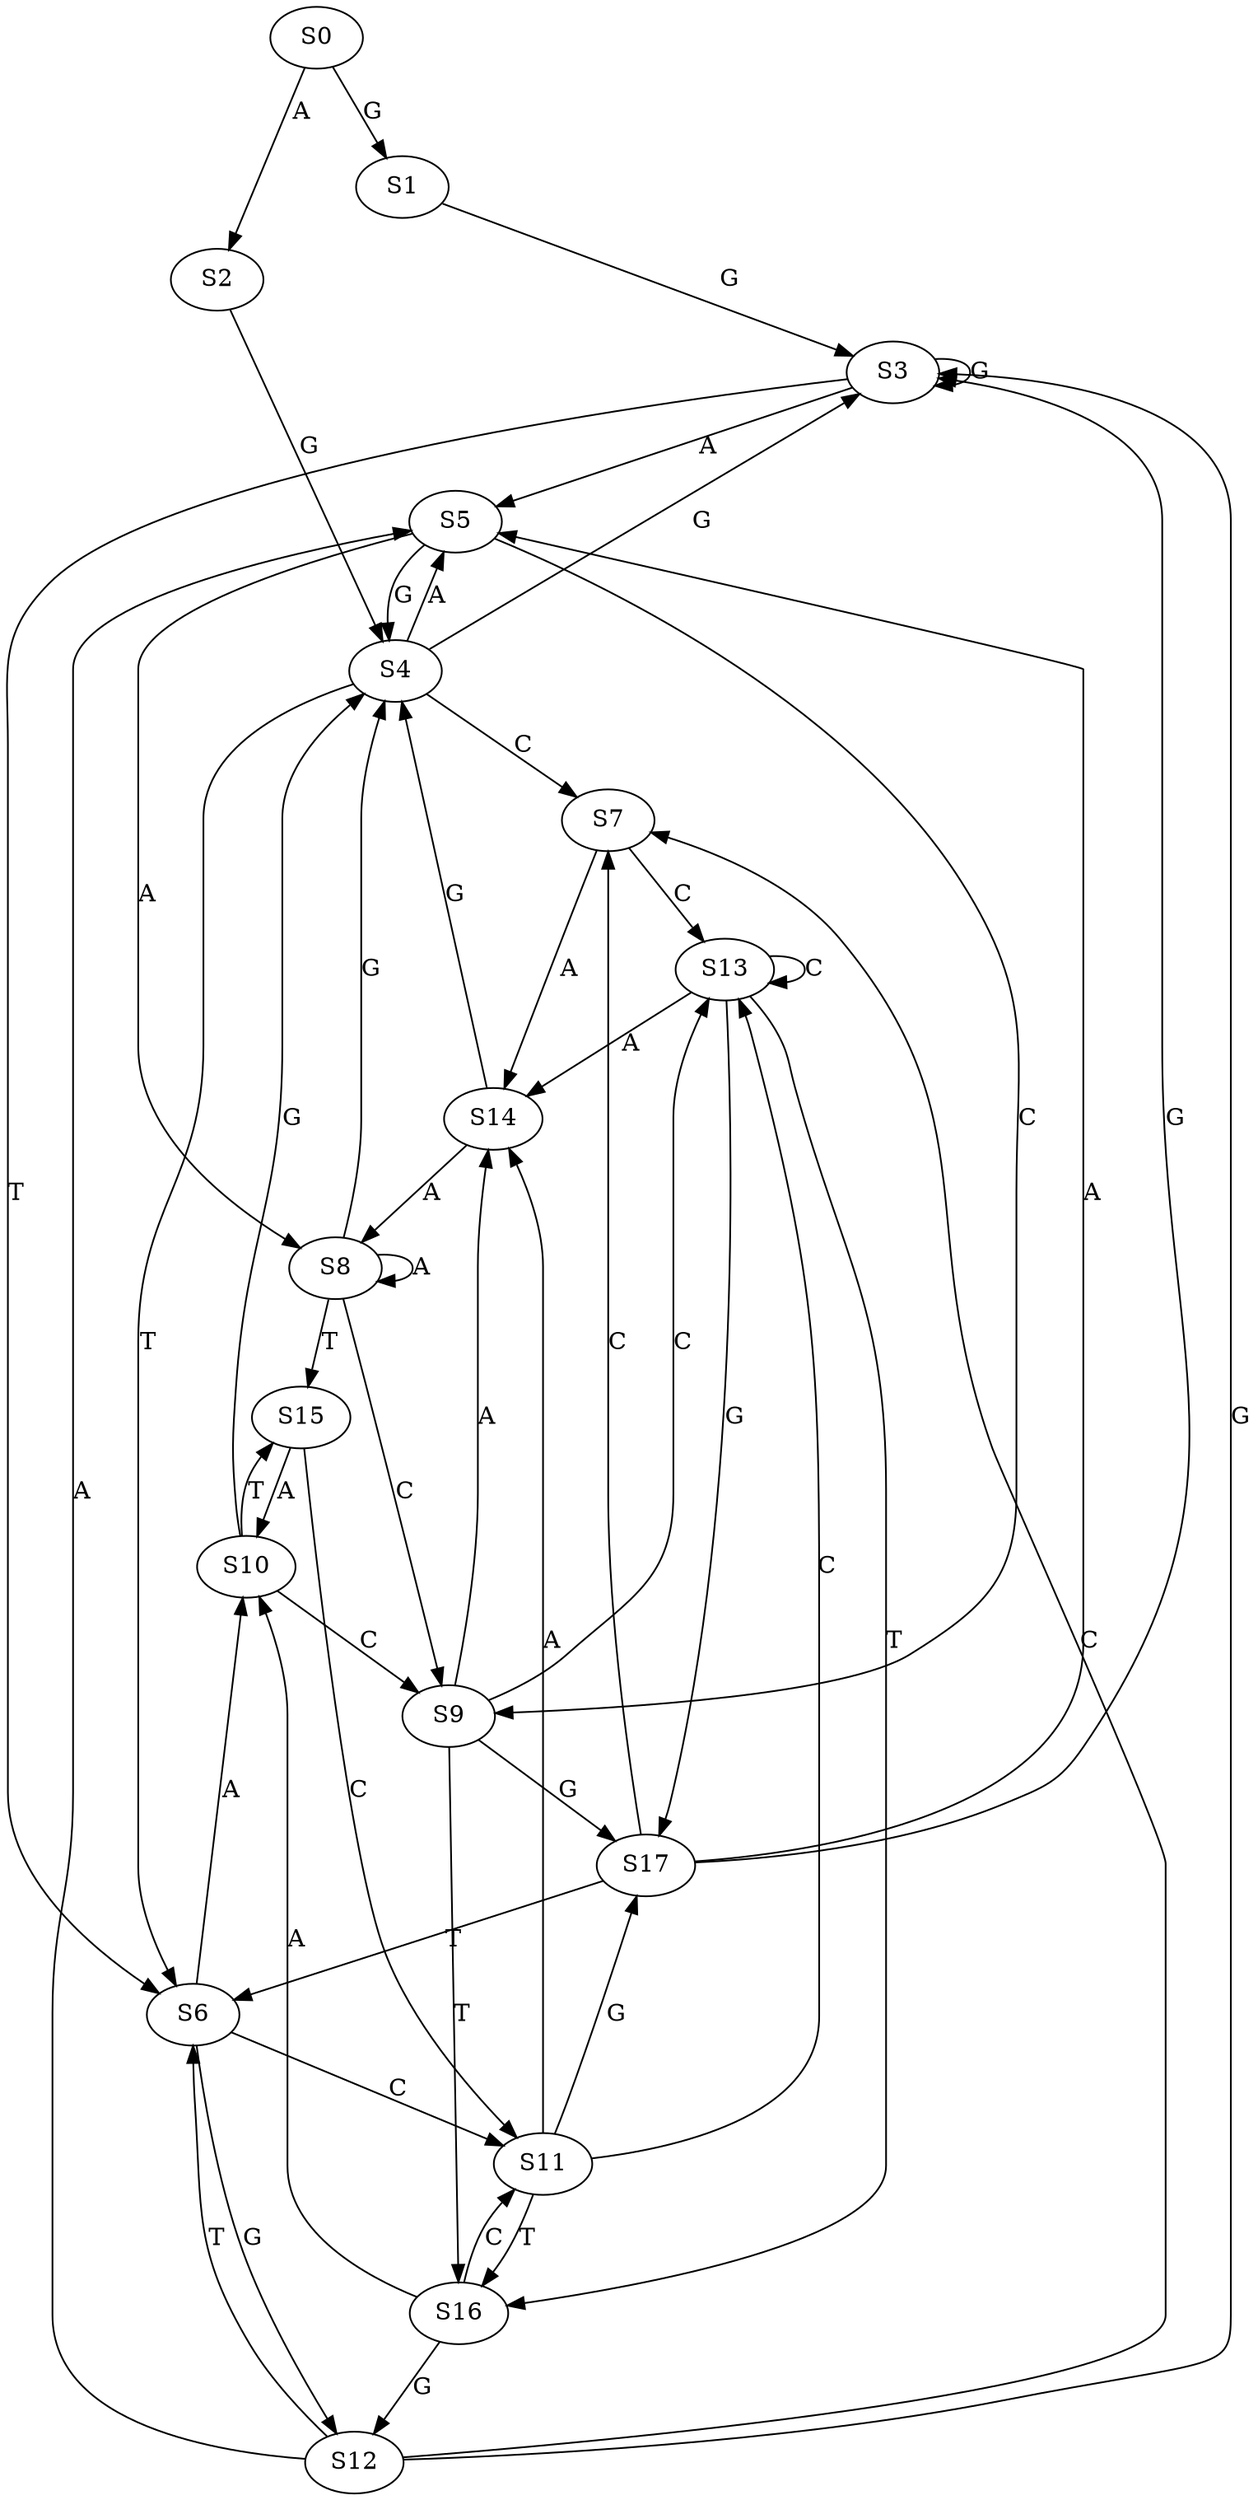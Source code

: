 strict digraph  {
	S0 -> S1 [ label = G ];
	S0 -> S2 [ label = A ];
	S1 -> S3 [ label = G ];
	S2 -> S4 [ label = G ];
	S3 -> S5 [ label = A ];
	S3 -> S6 [ label = T ];
	S3 -> S3 [ label = G ];
	S4 -> S6 [ label = T ];
	S4 -> S3 [ label = G ];
	S4 -> S5 [ label = A ];
	S4 -> S7 [ label = C ];
	S5 -> S4 [ label = G ];
	S5 -> S8 [ label = A ];
	S5 -> S9 [ label = C ];
	S6 -> S10 [ label = A ];
	S6 -> S11 [ label = C ];
	S6 -> S12 [ label = G ];
	S7 -> S13 [ label = C ];
	S7 -> S14 [ label = A ];
	S8 -> S15 [ label = T ];
	S8 -> S9 [ label = C ];
	S8 -> S4 [ label = G ];
	S8 -> S8 [ label = A ];
	S9 -> S14 [ label = A ];
	S9 -> S13 [ label = C ];
	S9 -> S16 [ label = T ];
	S9 -> S17 [ label = G ];
	S10 -> S4 [ label = G ];
	S10 -> S15 [ label = T ];
	S10 -> S9 [ label = C ];
	S11 -> S16 [ label = T ];
	S11 -> S17 [ label = G ];
	S11 -> S13 [ label = C ];
	S11 -> S14 [ label = A ];
	S12 -> S5 [ label = A ];
	S12 -> S6 [ label = T ];
	S12 -> S3 [ label = G ];
	S12 -> S7 [ label = C ];
	S13 -> S17 [ label = G ];
	S13 -> S13 [ label = C ];
	S13 -> S14 [ label = A ];
	S13 -> S16 [ label = T ];
	S14 -> S4 [ label = G ];
	S14 -> S8 [ label = A ];
	S15 -> S10 [ label = A ];
	S15 -> S11 [ label = C ];
	S16 -> S12 [ label = G ];
	S16 -> S11 [ label = C ];
	S16 -> S10 [ label = A ];
	S17 -> S3 [ label = G ];
	S17 -> S6 [ label = T ];
	S17 -> S5 [ label = A ];
	S17 -> S7 [ label = C ];
}

